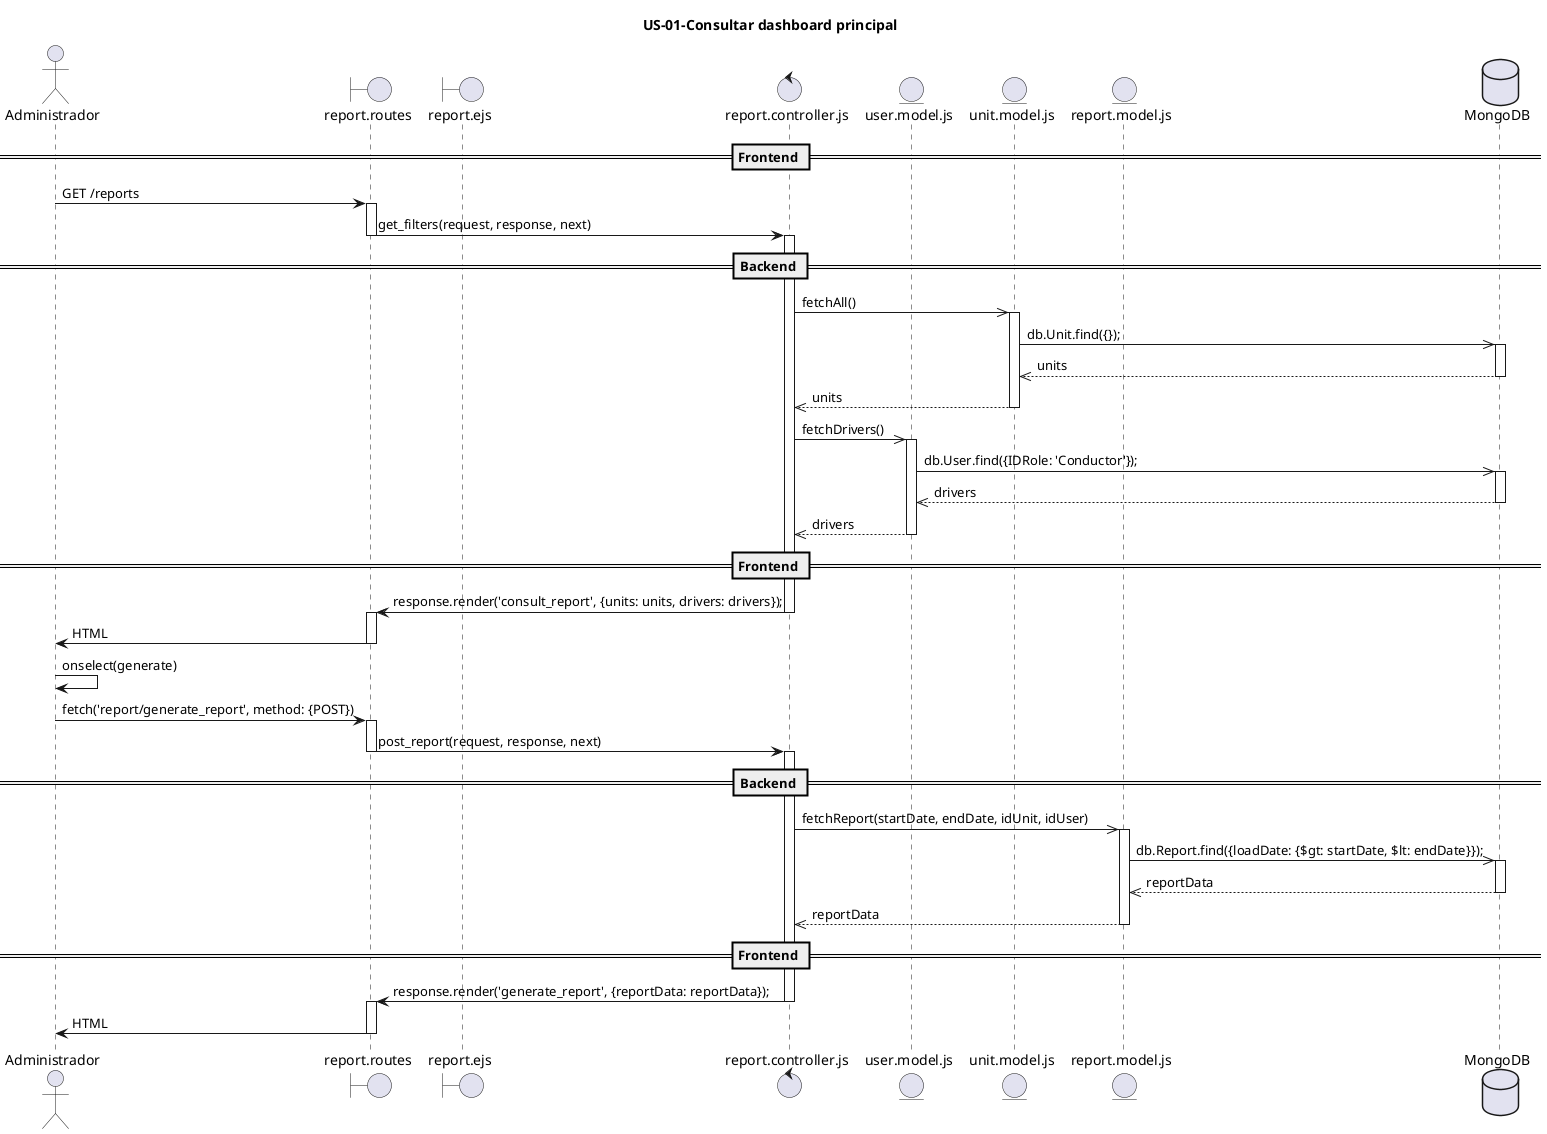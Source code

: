 @startuml US-14-consultarReporte
title US-01-Consultar dashboard principal

actor Administrador

boundary "report.routes" as routes
boundary "report.ejs" as view
control "report.controller.js" as controller
entity "user.model.js" as model_user
entity "unit.model.js" as model_unit
entity "report.model.js" as model_report
database "MongoDB" as db

== Frontend ==
Administrador -> routes: GET /reports
activate routes

routes -> controller: get_filters(request, response, next)
deactivate routes

== Backend ==
activate controller
controller ->> model_unit: fetchAll()
activate model_unit
model_unit ->> db: db.Unit.find({});
activate db
db -->> model_unit: units
deactivate db
model_unit -->> controller: units
deactivate model_unit

controller ->> model_user: fetchDrivers()
activate model_user
model_user ->> db: db.User.find({IDRole: 'Conductor'});
activate db
db -->> model_user: drivers
deactivate db
model_user -->> controller: drivers
deactivate model_user

== Frontend ==
controller -> routes: response.render('consult_report', {units: units, drivers: drivers});
deactivate controller

activate routes
routes -> Administrador: HTML
deactivate routes

Administrador  -> Administrador: onselect(generate)

Administrador -> routes: fetch('report/generate_report', method: {POST})
activate routes

routes -> controller: post_report(request, response, next)
deactivate routes

== Backend ==
activate controller
controller ->> model_report: fetchReport(startDate, endDate, idUnit, idUser)
activate model_report
model_report ->> db: db.Report.find({loadDate: {$gt: startDate, $lt: endDate}});
activate db
db -->> model_report: reportData
deactivate db
model_report -->> controller: reportData
deactivate model_report

== Frontend ==
controller -> routes: response.render('generate_report', {reportData: reportData});
deactivate controller
activate routes
routes -> Administrador: HTML
deactivate routes
@enduml